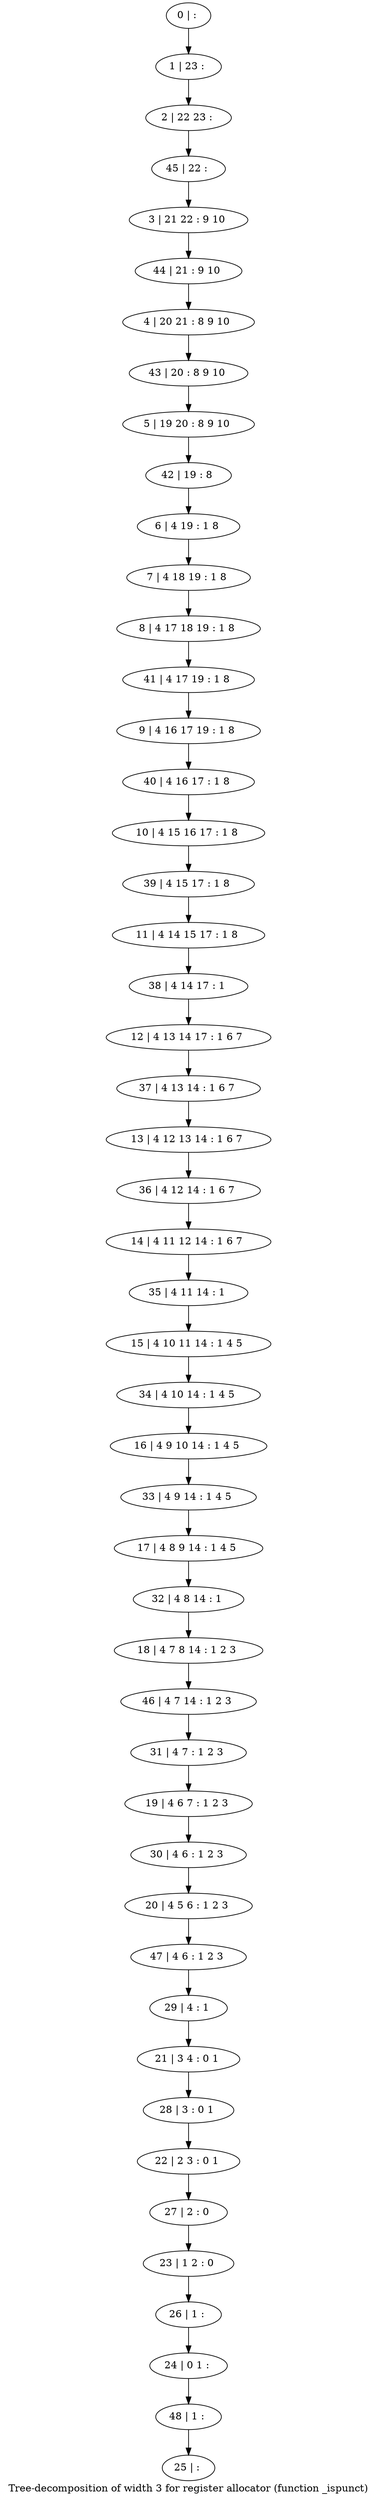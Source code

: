 digraph G {
graph [label="Tree-decomposition of width 3 for register allocator (function _ispunct)"]
0[label="0 | : "];
1[label="1 | 23 : "];
2[label="2 | 22 23 : "];
3[label="3 | 21 22 : 9 10 "];
4[label="4 | 20 21 : 8 9 10 "];
5[label="5 | 19 20 : 8 9 10 "];
6[label="6 | 4 19 : 1 8 "];
7[label="7 | 4 18 19 : 1 8 "];
8[label="8 | 4 17 18 19 : 1 8 "];
9[label="9 | 4 16 17 19 : 1 8 "];
10[label="10 | 4 15 16 17 : 1 8 "];
11[label="11 | 4 14 15 17 : 1 8 "];
12[label="12 | 4 13 14 17 : 1 6 7 "];
13[label="13 | 4 12 13 14 : 1 6 7 "];
14[label="14 | 4 11 12 14 : 1 6 7 "];
15[label="15 | 4 10 11 14 : 1 4 5 "];
16[label="16 | 4 9 10 14 : 1 4 5 "];
17[label="17 | 4 8 9 14 : 1 4 5 "];
18[label="18 | 4 7 8 14 : 1 2 3 "];
19[label="19 | 4 6 7 : 1 2 3 "];
20[label="20 | 4 5 6 : 1 2 3 "];
21[label="21 | 3 4 : 0 1 "];
22[label="22 | 2 3 : 0 1 "];
23[label="23 | 1 2 : 0 "];
24[label="24 | 0 1 : "];
25[label="25 | : "];
26[label="26 | 1 : "];
27[label="27 | 2 : 0 "];
28[label="28 | 3 : 0 1 "];
29[label="29 | 4 : 1 "];
30[label="30 | 4 6 : 1 2 3 "];
31[label="31 | 4 7 : 1 2 3 "];
32[label="32 | 4 8 14 : 1 "];
33[label="33 | 4 9 14 : 1 4 5 "];
34[label="34 | 4 10 14 : 1 4 5 "];
35[label="35 | 4 11 14 : 1 "];
36[label="36 | 4 12 14 : 1 6 7 "];
37[label="37 | 4 13 14 : 1 6 7 "];
38[label="38 | 4 14 17 : 1 "];
39[label="39 | 4 15 17 : 1 8 "];
40[label="40 | 4 16 17 : 1 8 "];
41[label="41 | 4 17 19 : 1 8 "];
42[label="42 | 19 : 8 "];
43[label="43 | 20 : 8 9 10 "];
44[label="44 | 21 : 9 10 "];
45[label="45 | 22 : "];
46[label="46 | 4 7 14 : 1 2 3 "];
47[label="47 | 4 6 : 1 2 3 "];
48[label="48 | 1 : "];
0->1 ;
1->2 ;
6->7 ;
7->8 ;
26->24 ;
23->26 ;
27->23 ;
22->27 ;
28->22 ;
21->28 ;
29->21 ;
30->20 ;
19->30 ;
31->19 ;
32->18 ;
17->32 ;
33->17 ;
16->33 ;
34->16 ;
15->34 ;
35->15 ;
14->35 ;
36->14 ;
13->36 ;
37->13 ;
12->37 ;
38->12 ;
11->38 ;
39->11 ;
10->39 ;
40->10 ;
9->40 ;
41->9 ;
8->41 ;
42->6 ;
5->42 ;
43->5 ;
4->43 ;
44->4 ;
3->44 ;
45->3 ;
2->45 ;
46->31 ;
18->46 ;
47->29 ;
20->47 ;
48->25 ;
24->48 ;
}
